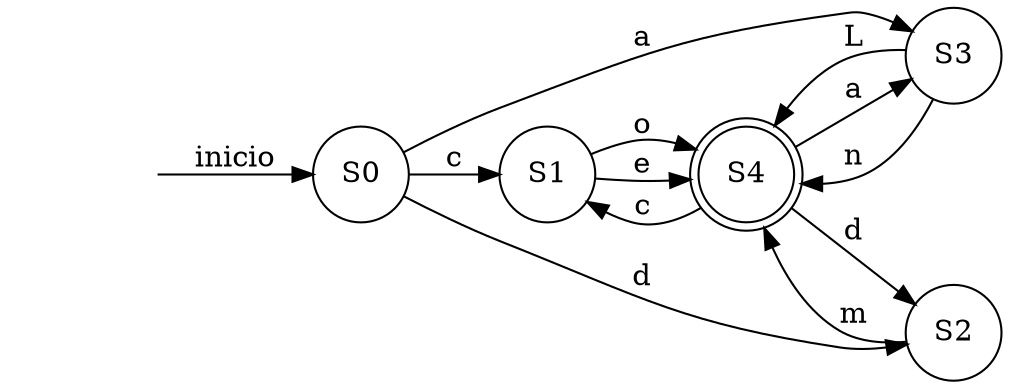 digraph G{
rankdir = LR;
inicio[style="invis"];inicio->S0 [label="inicio"];
S0[label="S0"shape=circle];
S0 -> S1[label="c"]
S0 -> S2[label="d"]
S0 -> S3[label="a"]
S1[label="S1"shape=circle];
S1 -> S4[label="o"]
S1 -> S4[label="e"]
S2[label="S2"shape=circle];
S2 -> S4[label="m"]
S3[label="S3"shape=circle];
S3 -> S4[label="n"]
S3 -> S4[label="L"]
S4[label="S4"shape=doublecircle];
S4 -> S1[label="c"]
S4 -> S2[label="d"]
S4 -> S3[label="a"]
}